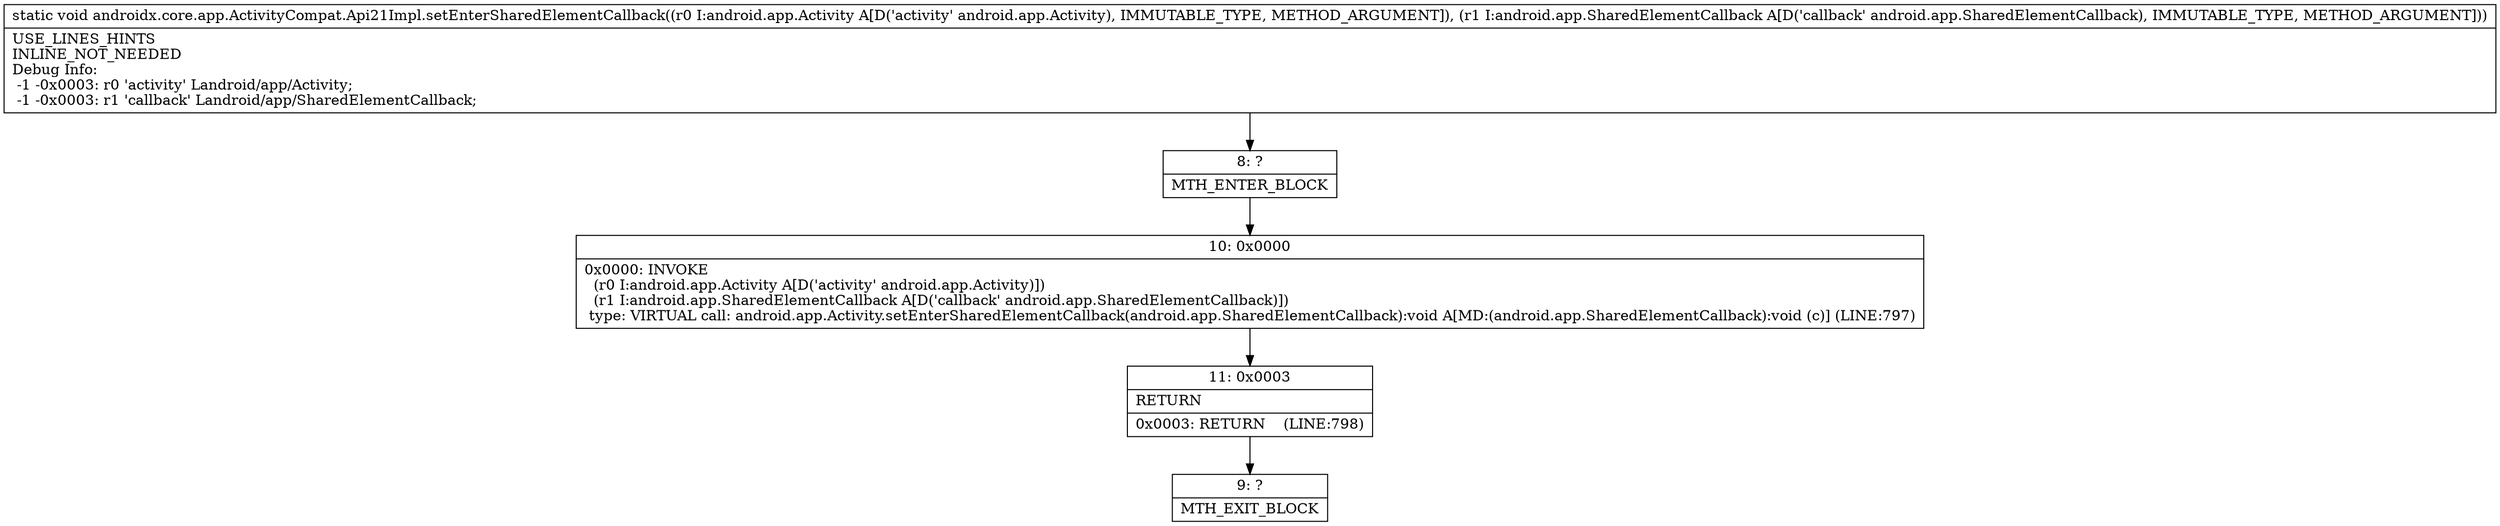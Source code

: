 digraph "CFG forandroidx.core.app.ActivityCompat.Api21Impl.setEnterSharedElementCallback(Landroid\/app\/Activity;Landroid\/app\/SharedElementCallback;)V" {
Node_8 [shape=record,label="{8\:\ ?|MTH_ENTER_BLOCK\l}"];
Node_10 [shape=record,label="{10\:\ 0x0000|0x0000: INVOKE  \l  (r0 I:android.app.Activity A[D('activity' android.app.Activity)])\l  (r1 I:android.app.SharedElementCallback A[D('callback' android.app.SharedElementCallback)])\l type: VIRTUAL call: android.app.Activity.setEnterSharedElementCallback(android.app.SharedElementCallback):void A[MD:(android.app.SharedElementCallback):void (c)] (LINE:797)\l}"];
Node_11 [shape=record,label="{11\:\ 0x0003|RETURN\l|0x0003: RETURN    (LINE:798)\l}"];
Node_9 [shape=record,label="{9\:\ ?|MTH_EXIT_BLOCK\l}"];
MethodNode[shape=record,label="{static void androidx.core.app.ActivityCompat.Api21Impl.setEnterSharedElementCallback((r0 I:android.app.Activity A[D('activity' android.app.Activity), IMMUTABLE_TYPE, METHOD_ARGUMENT]), (r1 I:android.app.SharedElementCallback A[D('callback' android.app.SharedElementCallback), IMMUTABLE_TYPE, METHOD_ARGUMENT]))  | USE_LINES_HINTS\lINLINE_NOT_NEEDED\lDebug Info:\l  \-1 \-0x0003: r0 'activity' Landroid\/app\/Activity;\l  \-1 \-0x0003: r1 'callback' Landroid\/app\/SharedElementCallback;\l}"];
MethodNode -> Node_8;Node_8 -> Node_10;
Node_10 -> Node_11;
Node_11 -> Node_9;
}

